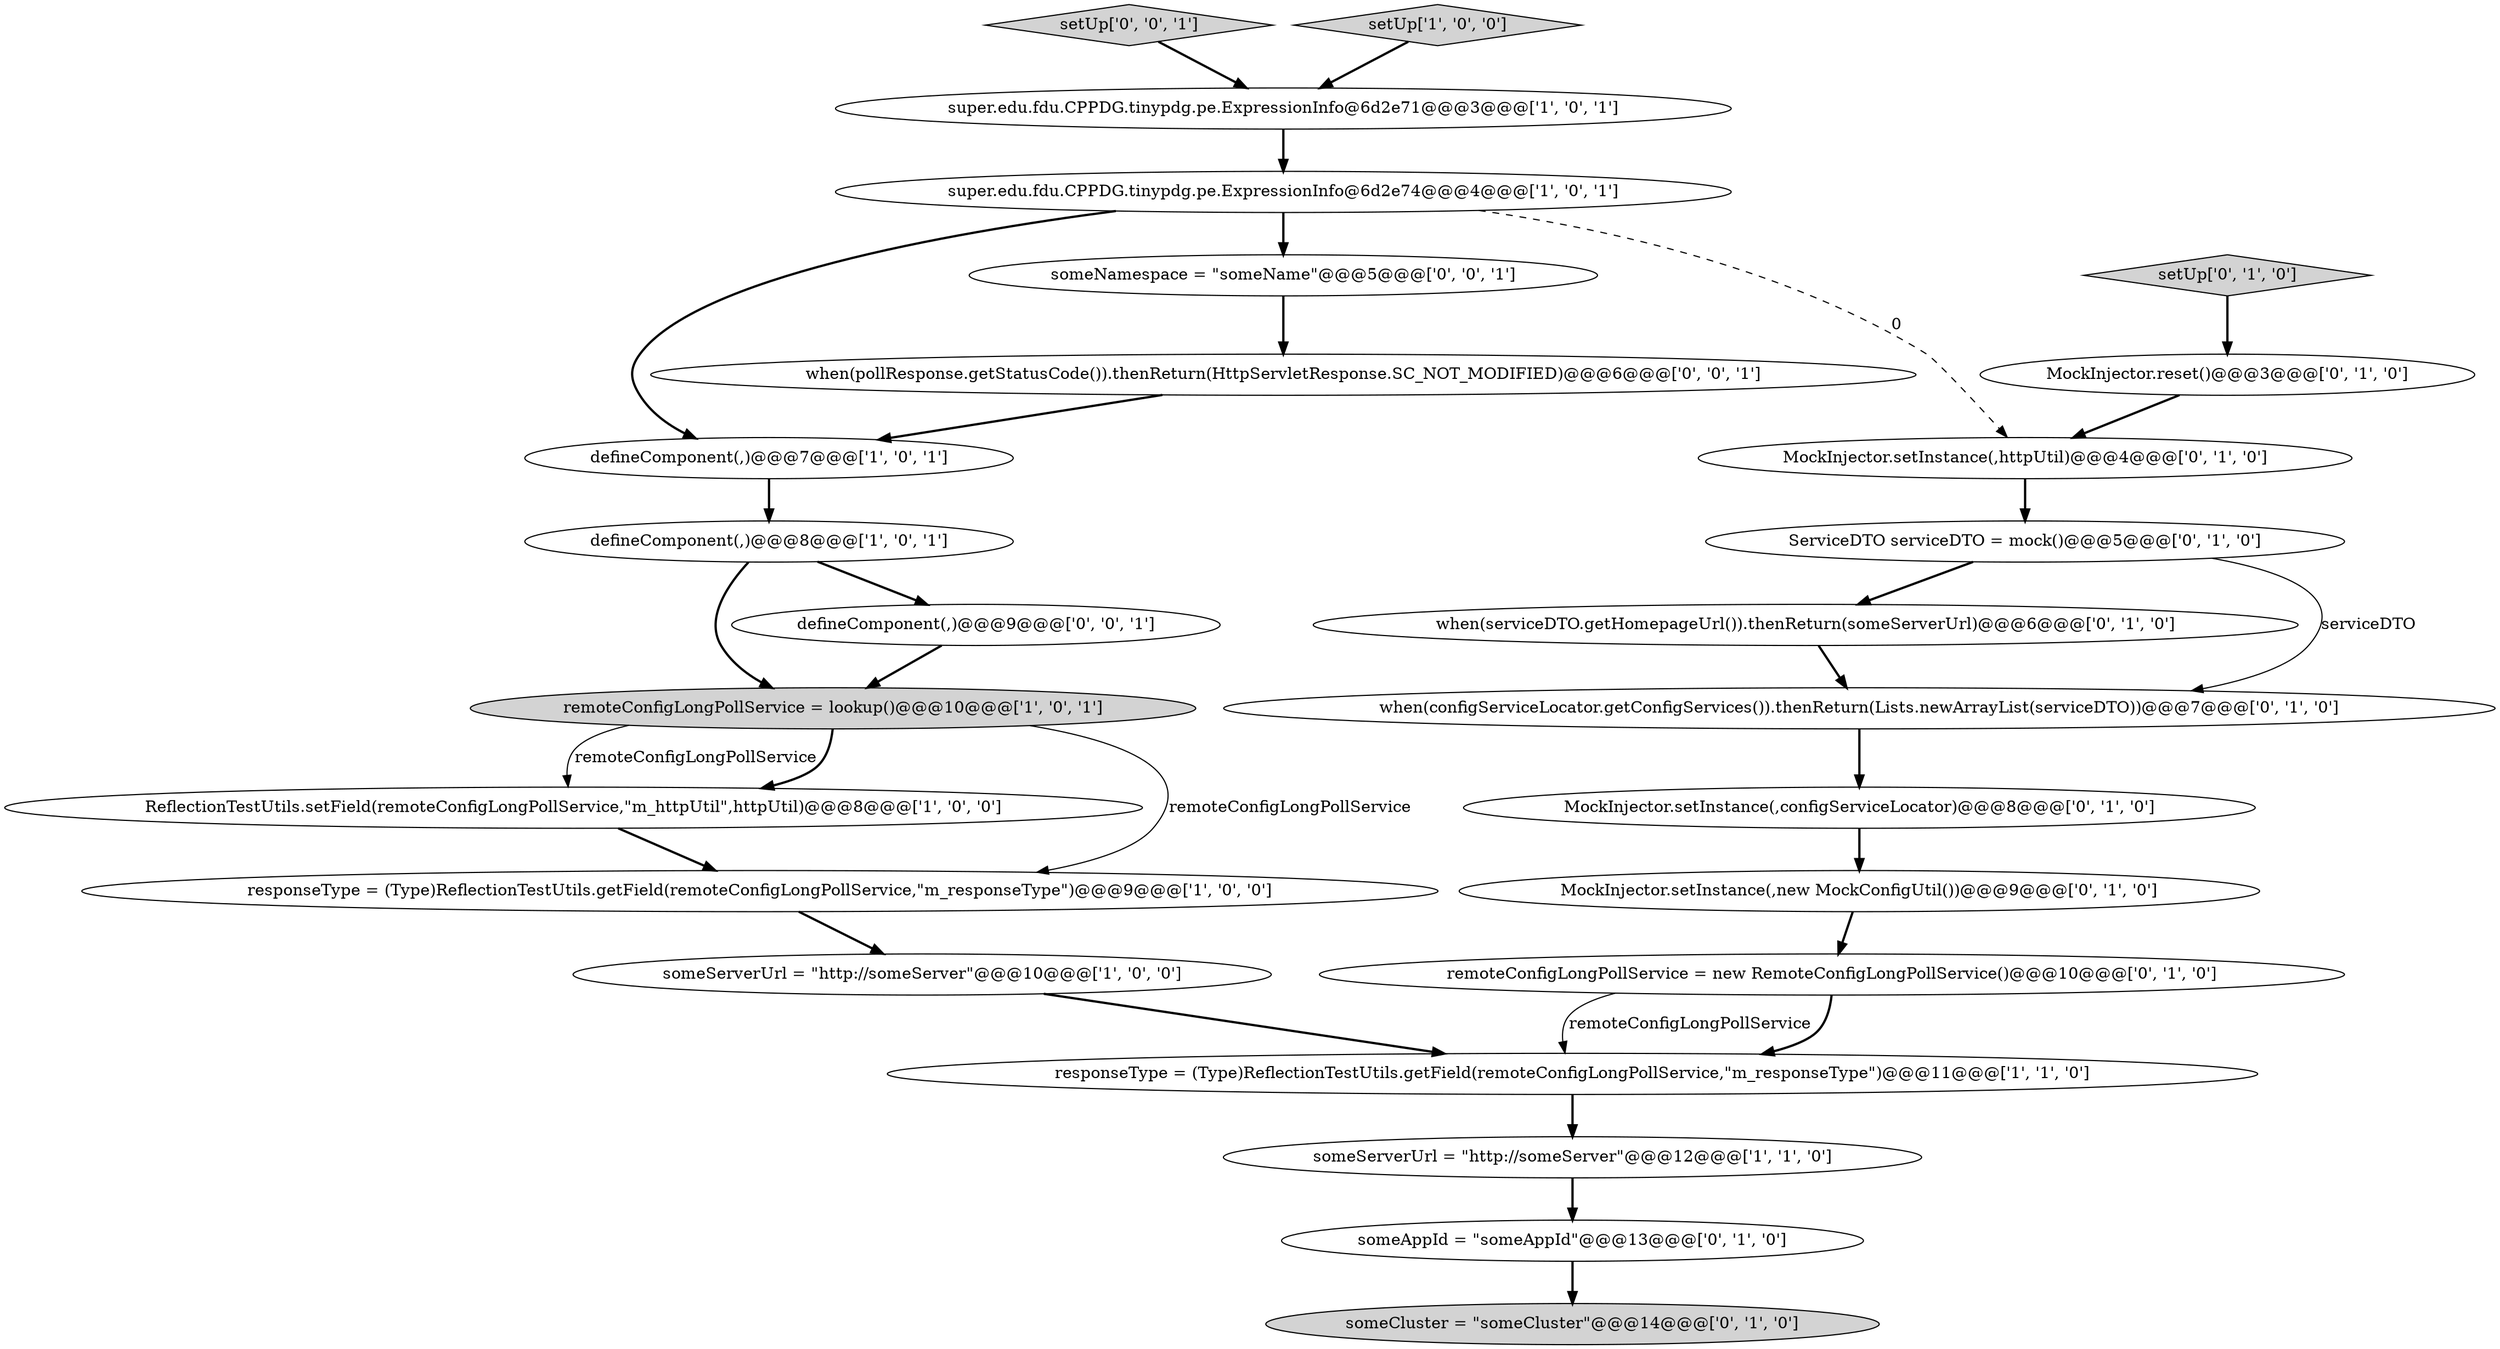 digraph {
2 [style = filled, label = "ReflectionTestUtils.setField(remoteConfigLongPollService,\"m_httpUtil\",httpUtil)@@@8@@@['1', '0', '0']", fillcolor = white, shape = ellipse image = "AAA0AAABBB1BBB"];
7 [style = filled, label = "super.edu.fdu.CPPDG.tinypdg.pe.ExpressionInfo@6d2e74@@@4@@@['1', '0', '1']", fillcolor = white, shape = ellipse image = "AAA0AAABBB1BBB"];
9 [style = filled, label = "remoteConfigLongPollService = lookup()@@@10@@@['1', '0', '1']", fillcolor = lightgray, shape = ellipse image = "AAA0AAABBB1BBB"];
25 [style = filled, label = "setUp['0', '0', '1']", fillcolor = lightgray, shape = diamond image = "AAA0AAABBB3BBB"];
14 [style = filled, label = "MockInjector.setInstance(,new MockConfigUtil())@@@9@@@['0', '1', '0']", fillcolor = white, shape = ellipse image = "AAA1AAABBB2BBB"];
16 [style = filled, label = "setUp['0', '1', '0']", fillcolor = lightgray, shape = diamond image = "AAA0AAABBB2BBB"];
24 [style = filled, label = "someNamespace = \"someName\"@@@5@@@['0', '0', '1']", fillcolor = white, shape = ellipse image = "AAA0AAABBB3BBB"];
4 [style = filled, label = "someServerUrl = \"http://someServer\"@@@10@@@['1', '0', '0']", fillcolor = white, shape = ellipse image = "AAA0AAABBB1BBB"];
19 [style = filled, label = "MockInjector.setInstance(,httpUtil)@@@4@@@['0', '1', '0']", fillcolor = white, shape = ellipse image = "AAA1AAABBB2BBB"];
23 [style = filled, label = "when(pollResponse.getStatusCode()).thenReturn(HttpServletResponse.SC_NOT_MODIFIED)@@@6@@@['0', '0', '1']", fillcolor = white, shape = ellipse image = "AAA0AAABBB3BBB"];
20 [style = filled, label = "MockInjector.setInstance(,configServiceLocator)@@@8@@@['0', '1', '0']", fillcolor = white, shape = ellipse image = "AAA0AAABBB2BBB"];
21 [style = filled, label = "when(serviceDTO.getHomepageUrl()).thenReturn(someServerUrl)@@@6@@@['0', '1', '0']", fillcolor = white, shape = ellipse image = "AAA0AAABBB2BBB"];
22 [style = filled, label = "defineComponent(,)@@@9@@@['0', '0', '1']", fillcolor = white, shape = ellipse image = "AAA0AAABBB3BBB"];
8 [style = filled, label = "super.edu.fdu.CPPDG.tinypdg.pe.ExpressionInfo@6d2e71@@@3@@@['1', '0', '1']", fillcolor = white, shape = ellipse image = "AAA0AAABBB1BBB"];
18 [style = filled, label = "someAppId = \"someAppId\"@@@13@@@['0', '1', '0']", fillcolor = white, shape = ellipse image = "AAA0AAABBB2BBB"];
0 [style = filled, label = "responseType = (Type)ReflectionTestUtils.getField(remoteConfigLongPollService,\"m_responseType\")@@@9@@@['1', '0', '0']", fillcolor = white, shape = ellipse image = "AAA0AAABBB1BBB"];
5 [style = filled, label = "someServerUrl = \"http://someServer\"@@@12@@@['1', '1', '0']", fillcolor = white, shape = ellipse image = "AAA0AAABBB1BBB"];
11 [style = filled, label = "MockInjector.reset()@@@3@@@['0', '1', '0']", fillcolor = white, shape = ellipse image = "AAA0AAABBB2BBB"];
1 [style = filled, label = "responseType = (Type)ReflectionTestUtils.getField(remoteConfigLongPollService,\"m_responseType\")@@@11@@@['1', '1', '0']", fillcolor = white, shape = ellipse image = "AAA0AAABBB1BBB"];
13 [style = filled, label = "ServiceDTO serviceDTO = mock()@@@5@@@['0', '1', '0']", fillcolor = white, shape = ellipse image = "AAA0AAABBB2BBB"];
17 [style = filled, label = "someCluster = \"someCluster\"@@@14@@@['0', '1', '0']", fillcolor = lightgray, shape = ellipse image = "AAA0AAABBB2BBB"];
6 [style = filled, label = "defineComponent(,)@@@7@@@['1', '0', '1']", fillcolor = white, shape = ellipse image = "AAA0AAABBB1BBB"];
10 [style = filled, label = "defineComponent(,)@@@8@@@['1', '0', '1']", fillcolor = white, shape = ellipse image = "AAA0AAABBB1BBB"];
15 [style = filled, label = "remoteConfigLongPollService = new RemoteConfigLongPollService()@@@10@@@['0', '1', '0']", fillcolor = white, shape = ellipse image = "AAA1AAABBB2BBB"];
3 [style = filled, label = "setUp['1', '0', '0']", fillcolor = lightgray, shape = diamond image = "AAA0AAABBB1BBB"];
12 [style = filled, label = "when(configServiceLocator.getConfigServices()).thenReturn(Lists.newArrayList(serviceDTO))@@@7@@@['0', '1', '0']", fillcolor = white, shape = ellipse image = "AAA0AAABBB2BBB"];
0->4 [style = bold, label=""];
15->1 [style = bold, label=""];
7->24 [style = bold, label=""];
9->2 [style = solid, label="remoteConfigLongPollService"];
9->0 [style = solid, label="remoteConfigLongPollService"];
13->21 [style = bold, label=""];
24->23 [style = bold, label=""];
15->1 [style = solid, label="remoteConfigLongPollService"];
10->9 [style = bold, label=""];
7->6 [style = bold, label=""];
9->2 [style = bold, label=""];
7->19 [style = dashed, label="0"];
22->9 [style = bold, label=""];
21->12 [style = bold, label=""];
19->13 [style = bold, label=""];
4->1 [style = bold, label=""];
6->10 [style = bold, label=""];
10->22 [style = bold, label=""];
23->6 [style = bold, label=""];
11->19 [style = bold, label=""];
3->8 [style = bold, label=""];
12->20 [style = bold, label=""];
5->18 [style = bold, label=""];
8->7 [style = bold, label=""];
18->17 [style = bold, label=""];
25->8 [style = bold, label=""];
2->0 [style = bold, label=""];
13->12 [style = solid, label="serviceDTO"];
20->14 [style = bold, label=""];
14->15 [style = bold, label=""];
16->11 [style = bold, label=""];
1->5 [style = bold, label=""];
}
